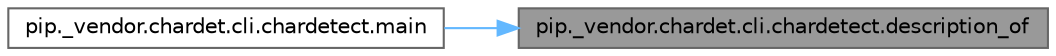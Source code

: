 digraph "pip._vendor.chardet.cli.chardetect.description_of"
{
 // LATEX_PDF_SIZE
  bgcolor="transparent";
  edge [fontname=Helvetica,fontsize=10,labelfontname=Helvetica,labelfontsize=10];
  node [fontname=Helvetica,fontsize=10,shape=box,height=0.2,width=0.4];
  rankdir="RL";
  Node1 [id="Node000001",label="pip._vendor.chardet.cli.chardetect.description_of",height=0.2,width=0.4,color="gray40", fillcolor="grey60", style="filled", fontcolor="black",tooltip=" "];
  Node1 -> Node2 [id="edge1_Node000001_Node000002",dir="back",color="steelblue1",style="solid",tooltip=" "];
  Node2 [id="Node000002",label="pip._vendor.chardet.cli.chardetect.main",height=0.2,width=0.4,color="grey40", fillcolor="white", style="filled",URL="$namespacepip_1_1__vendor_1_1chardet_1_1cli_1_1chardetect.html#ac946d375018da3f8b96cbd35a8715f8f",tooltip=" "];
}
